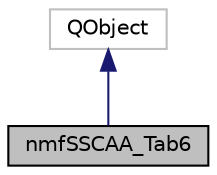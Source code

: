 digraph "nmfSSCAA_Tab6"
{
 // LATEX_PDF_SIZE
  edge [fontname="Helvetica",fontsize="10",labelfontname="Helvetica",labelfontsize="10"];
  node [fontname="Helvetica",fontsize="10",shape=record];
  Node1 [label="nmfSSCAA_Tab6",height=0.2,width=0.4,color="black", fillcolor="grey75", style="filled", fontcolor="black",tooltip="The class containing the interactions for the 6th SSCAA tabbed pane: Run."];
  Node2 -> Node1 [dir="back",color="midnightblue",fontsize="10",style="solid",fontname="Helvetica"];
  Node2 [label="QObject",height=0.2,width=0.4,color="grey75", fillcolor="white", style="filled",tooltip=" "];
}

